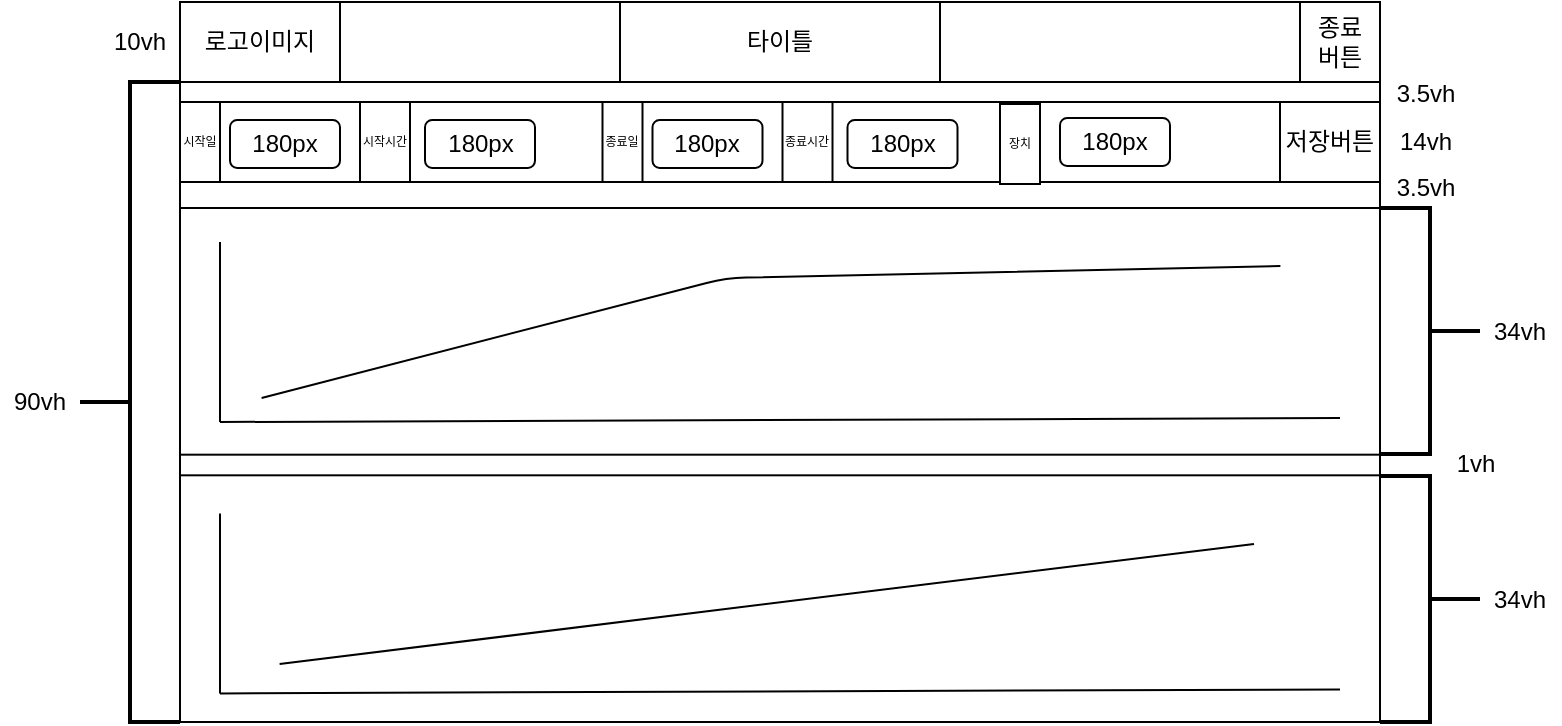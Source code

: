 <mxfile version="13.6.5">
    <diagram id="H-5pRMC4eVL883-Qc382" name="Page-1">
        <mxGraphModel dx="882" dy="692" grid="1" gridSize="10" guides="1" tooltips="1" connect="1" arrows="1" fold="1" page="1" pageScale="1" pageWidth="827" pageHeight="1169" math="0" shadow="0">
            <root>
                <mxCell id="0"/>
                <mxCell id="1" parent="0"/>
                <mxCell id="68" value="" style="rounded=0;whiteSpace=wrap;html=1;" parent="1" vertex="1">
                    <mxGeometry x="120" y="40" width="600" height="360" as="geometry"/>
                </mxCell>
                <mxCell id="211" value="" style="rounded=0;whiteSpace=wrap;html=1;fontSize=6;" parent="1" vertex="1">
                    <mxGeometry x="120" y="143" width="600" height="123.34" as="geometry"/>
                </mxCell>
                <mxCell id="69" value="" style="rounded=0;whiteSpace=wrap;html=1;" parent="1" vertex="1">
                    <mxGeometry x="120" y="40" width="600" height="40" as="geometry"/>
                </mxCell>
                <mxCell id="71" value="10vh" style="text;html=1;strokeColor=none;fillColor=none;align=center;verticalAlign=middle;whiteSpace=wrap;rounded=0;" parent="1" vertex="1">
                    <mxGeometry x="80" y="50" width="40" height="20" as="geometry"/>
                </mxCell>
                <mxCell id="72" value="90vh" style="text;html=1;strokeColor=none;fillColor=none;align=center;verticalAlign=middle;whiteSpace=wrap;rounded=0;" parent="1" vertex="1">
                    <mxGeometry x="30" y="230" width="40" height="20" as="geometry"/>
                </mxCell>
                <mxCell id="73" value="로고이미지" style="rounded=0;whiteSpace=wrap;html=1;" parent="1" vertex="1">
                    <mxGeometry x="120" y="40" width="80" height="40" as="geometry"/>
                </mxCell>
                <mxCell id="74" value="타이틀" style="rounded=0;whiteSpace=wrap;html=1;" parent="1" vertex="1">
                    <mxGeometry x="340" y="40" width="160" height="40" as="geometry"/>
                </mxCell>
                <mxCell id="75" value="종료&lt;br&gt;버튼" style="rounded=0;whiteSpace=wrap;html=1;" parent="1" vertex="1">
                    <mxGeometry x="680" y="40" width="40" height="40" as="geometry"/>
                </mxCell>
                <mxCell id="76" value="" style="rounded=0;whiteSpace=wrap;html=1;" parent="1" vertex="1">
                    <mxGeometry x="120" y="90" width="600" height="40" as="geometry"/>
                </mxCell>
                <mxCell id="83" value="" style="strokeWidth=2;html=1;shape=mxgraph.flowchart.annotation_2;align=left;labelPosition=right;pointerEvents=1;" parent="1" vertex="1">
                    <mxGeometry x="70" y="80" width="50" height="320" as="geometry"/>
                </mxCell>
                <mxCell id="113" value="3.5vh" style="text;html=1;strokeColor=none;fillColor=none;align=center;verticalAlign=middle;whiteSpace=wrap;rounded=0;" parent="1" vertex="1">
                    <mxGeometry x="723" y="76" width="40" height="20" as="geometry"/>
                </mxCell>
                <mxCell id="114" value="3.5vh" style="text;html=1;strokeColor=none;fillColor=none;align=center;verticalAlign=middle;whiteSpace=wrap;rounded=0;" parent="1" vertex="1">
                    <mxGeometry x="723" y="123" width="40" height="20" as="geometry"/>
                </mxCell>
                <mxCell id="115" value="14vh" style="text;html=1;strokeColor=none;fillColor=none;align=center;verticalAlign=middle;whiteSpace=wrap;rounded=0;" parent="1" vertex="1">
                    <mxGeometry x="723" y="100" width="40" height="20" as="geometry"/>
                </mxCell>
                <mxCell id="145" value="180px" style="rounded=1;whiteSpace=wrap;html=1;" parent="1" vertex="1">
                    <mxGeometry x="145" y="99" width="55" height="24" as="geometry"/>
                </mxCell>
                <mxCell id="147" value="시작일" style="rounded=0;whiteSpace=wrap;html=1;fontSize=6;" parent="1" vertex="1">
                    <mxGeometry x="120" y="90" width="20" height="40" as="geometry"/>
                </mxCell>
                <mxCell id="148" value="시작시간" style="rounded=0;whiteSpace=wrap;html=1;fontSize=6;" parent="1" vertex="1">
                    <mxGeometry x="210" y="90" width="25" height="40" as="geometry"/>
                </mxCell>
                <mxCell id="157" value="저장버튼" style="rounded=0;whiteSpace=wrap;html=1;" parent="1" vertex="1">
                    <mxGeometry x="670" y="90" width="50" height="40" as="geometry"/>
                </mxCell>
                <mxCell id="173" value="&lt;span&gt;180px&lt;/span&gt;" style="rounded=1;whiteSpace=wrap;html=1;" parent="1" vertex="1">
                    <mxGeometry x="242.5" y="99" width="55" height="24" as="geometry"/>
                </mxCell>
                <mxCell id="174" value="&lt;span&gt;180px&lt;/span&gt;" style="rounded=1;whiteSpace=wrap;html=1;" parent="1" vertex="1">
                    <mxGeometry x="356.25" y="99" width="55" height="24" as="geometry"/>
                </mxCell>
                <mxCell id="175" value="종료일" style="rounded=0;whiteSpace=wrap;html=1;fontSize=6;" parent="1" vertex="1">
                    <mxGeometry x="331.25" y="90" width="20" height="40" as="geometry"/>
                </mxCell>
                <mxCell id="176" value="종료시간" style="rounded=0;whiteSpace=wrap;html=1;fontSize=6;" parent="1" vertex="1">
                    <mxGeometry x="421.25" y="90" width="25" height="40" as="geometry"/>
                </mxCell>
                <mxCell id="177" value="&lt;span&gt;180px&lt;/span&gt;" style="rounded=1;whiteSpace=wrap;html=1;" parent="1" vertex="1">
                    <mxGeometry x="453.75" y="99" width="55" height="24" as="geometry"/>
                </mxCell>
                <mxCell id="178" value="장치" style="rounded=0;whiteSpace=wrap;html=1;fontSize=6;" parent="1" vertex="1">
                    <mxGeometry x="530" y="91" width="20" height="40" as="geometry"/>
                </mxCell>
                <mxCell id="179" value="&lt;span&gt;180px&lt;/span&gt;" style="rounded=1;whiteSpace=wrap;html=1;" parent="1" vertex="1">
                    <mxGeometry x="560" y="98" width="55" height="24" as="geometry"/>
                </mxCell>
                <mxCell id="220" value="34vh" style="text;html=1;strokeColor=none;fillColor=none;align=center;verticalAlign=middle;whiteSpace=wrap;rounded=0;" parent="1" vertex="1">
                    <mxGeometry x="770" y="194.5" width="40" height="20" as="geometry"/>
                </mxCell>
                <mxCell id="221" value="" style="strokeWidth=2;html=1;shape=mxgraph.flowchart.annotation_2;align=left;labelPosition=right;pointerEvents=1;rotation=-180;" parent="1" vertex="1">
                    <mxGeometry x="720" y="143" width="50" height="123" as="geometry"/>
                </mxCell>
                <mxCell id="223" value="" style="rounded=0;whiteSpace=wrap;html=1;fontSize=6;" vertex="1" parent="1">
                    <mxGeometry x="120" y="276.66" width="600" height="123.34" as="geometry"/>
                </mxCell>
                <mxCell id="224" value="34vh" style="text;html=1;strokeColor=none;fillColor=none;align=center;verticalAlign=middle;whiteSpace=wrap;rounded=0;" vertex="1" parent="1">
                    <mxGeometry x="770" y="328.5" width="40" height="20" as="geometry"/>
                </mxCell>
                <mxCell id="225" value="" style="strokeWidth=2;html=1;shape=mxgraph.flowchart.annotation_2;align=left;labelPosition=right;pointerEvents=1;rotation=-180;" vertex="1" parent="1">
                    <mxGeometry x="720" y="277" width="50" height="123" as="geometry"/>
                </mxCell>
                <mxCell id="226" value="1vh" style="text;html=1;strokeColor=none;fillColor=none;align=center;verticalAlign=middle;whiteSpace=wrap;rounded=0;" vertex="1" parent="1">
                    <mxGeometry x="748" y="261" width="40" height="20" as="geometry"/>
                </mxCell>
                <mxCell id="227" value="" style="endArrow=none;html=1;" edge="1" parent="1">
                    <mxGeometry width="50" height="50" relative="1" as="geometry">
                        <mxPoint x="140" y="160" as="sourcePoint"/>
                        <mxPoint x="140" y="250" as="targetPoint"/>
                    </mxGeometry>
                </mxCell>
                <mxCell id="228" value="" style="endArrow=none;html=1;" edge="1" parent="1">
                    <mxGeometry width="50" height="50" relative="1" as="geometry">
                        <mxPoint x="140" y="250" as="sourcePoint"/>
                        <mxPoint x="700" y="248" as="targetPoint"/>
                    </mxGeometry>
                </mxCell>
                <mxCell id="229" value="" style="edgeStyle=isometricEdgeStyle;endArrow=none;html=1;entryX=0.068;entryY=0.77;entryDx=0;entryDy=0;entryPerimeter=0;exitX=0.917;exitY=0.235;exitDx=0;exitDy=0;exitPerimeter=0;" edge="1" parent="1" source="211" target="211">
                    <mxGeometry width="50" height="100" relative="1" as="geometry">
                        <mxPoint x="390" y="310" as="sourcePoint"/>
                        <mxPoint x="440" y="210" as="targetPoint"/>
                        <Array as="points">
                            <mxPoint x="393" y="178"/>
                        </Array>
                    </mxGeometry>
                </mxCell>
                <mxCell id="230" value="" style="endArrow=none;html=1;" edge="1" parent="1">
                    <mxGeometry width="50" height="50" relative="1" as="geometry">
                        <mxPoint x="140.0" y="295.7" as="sourcePoint"/>
                        <mxPoint x="140.0" y="385.7" as="targetPoint"/>
                    </mxGeometry>
                </mxCell>
                <mxCell id="231" value="" style="endArrow=none;html=1;" edge="1" parent="1">
                    <mxGeometry width="50" height="50" relative="1" as="geometry">
                        <mxPoint x="140.0" y="385.7" as="sourcePoint"/>
                        <mxPoint x="700" y="383.7" as="targetPoint"/>
                    </mxGeometry>
                </mxCell>
                <mxCell id="234" value="" style="edgeStyle=isometricEdgeStyle;endArrow=none;html=1;elbow=vertical;entryX=0.895;entryY=0.278;entryDx=0;entryDy=0;entryPerimeter=0;exitX=0.083;exitY=0.765;exitDx=0;exitDy=0;exitPerimeter=0;" edge="1" parent="1" source="223" target="223">
                    <mxGeometry width="50" height="100" relative="1" as="geometry">
                        <mxPoint x="390" y="400" as="sourcePoint"/>
                        <mxPoint x="440" y="300" as="targetPoint"/>
                    </mxGeometry>
                </mxCell>
            </root>
        </mxGraphModel>
    </diagram>
</mxfile>
